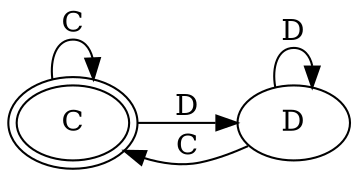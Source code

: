 digraph T {
rankdir = LR

C [peripheries = 2]

C -> C [label = "C"]
C -> D [label = "D"]

D -> C [label = "C"]
D -> D [label = "D"]
}

